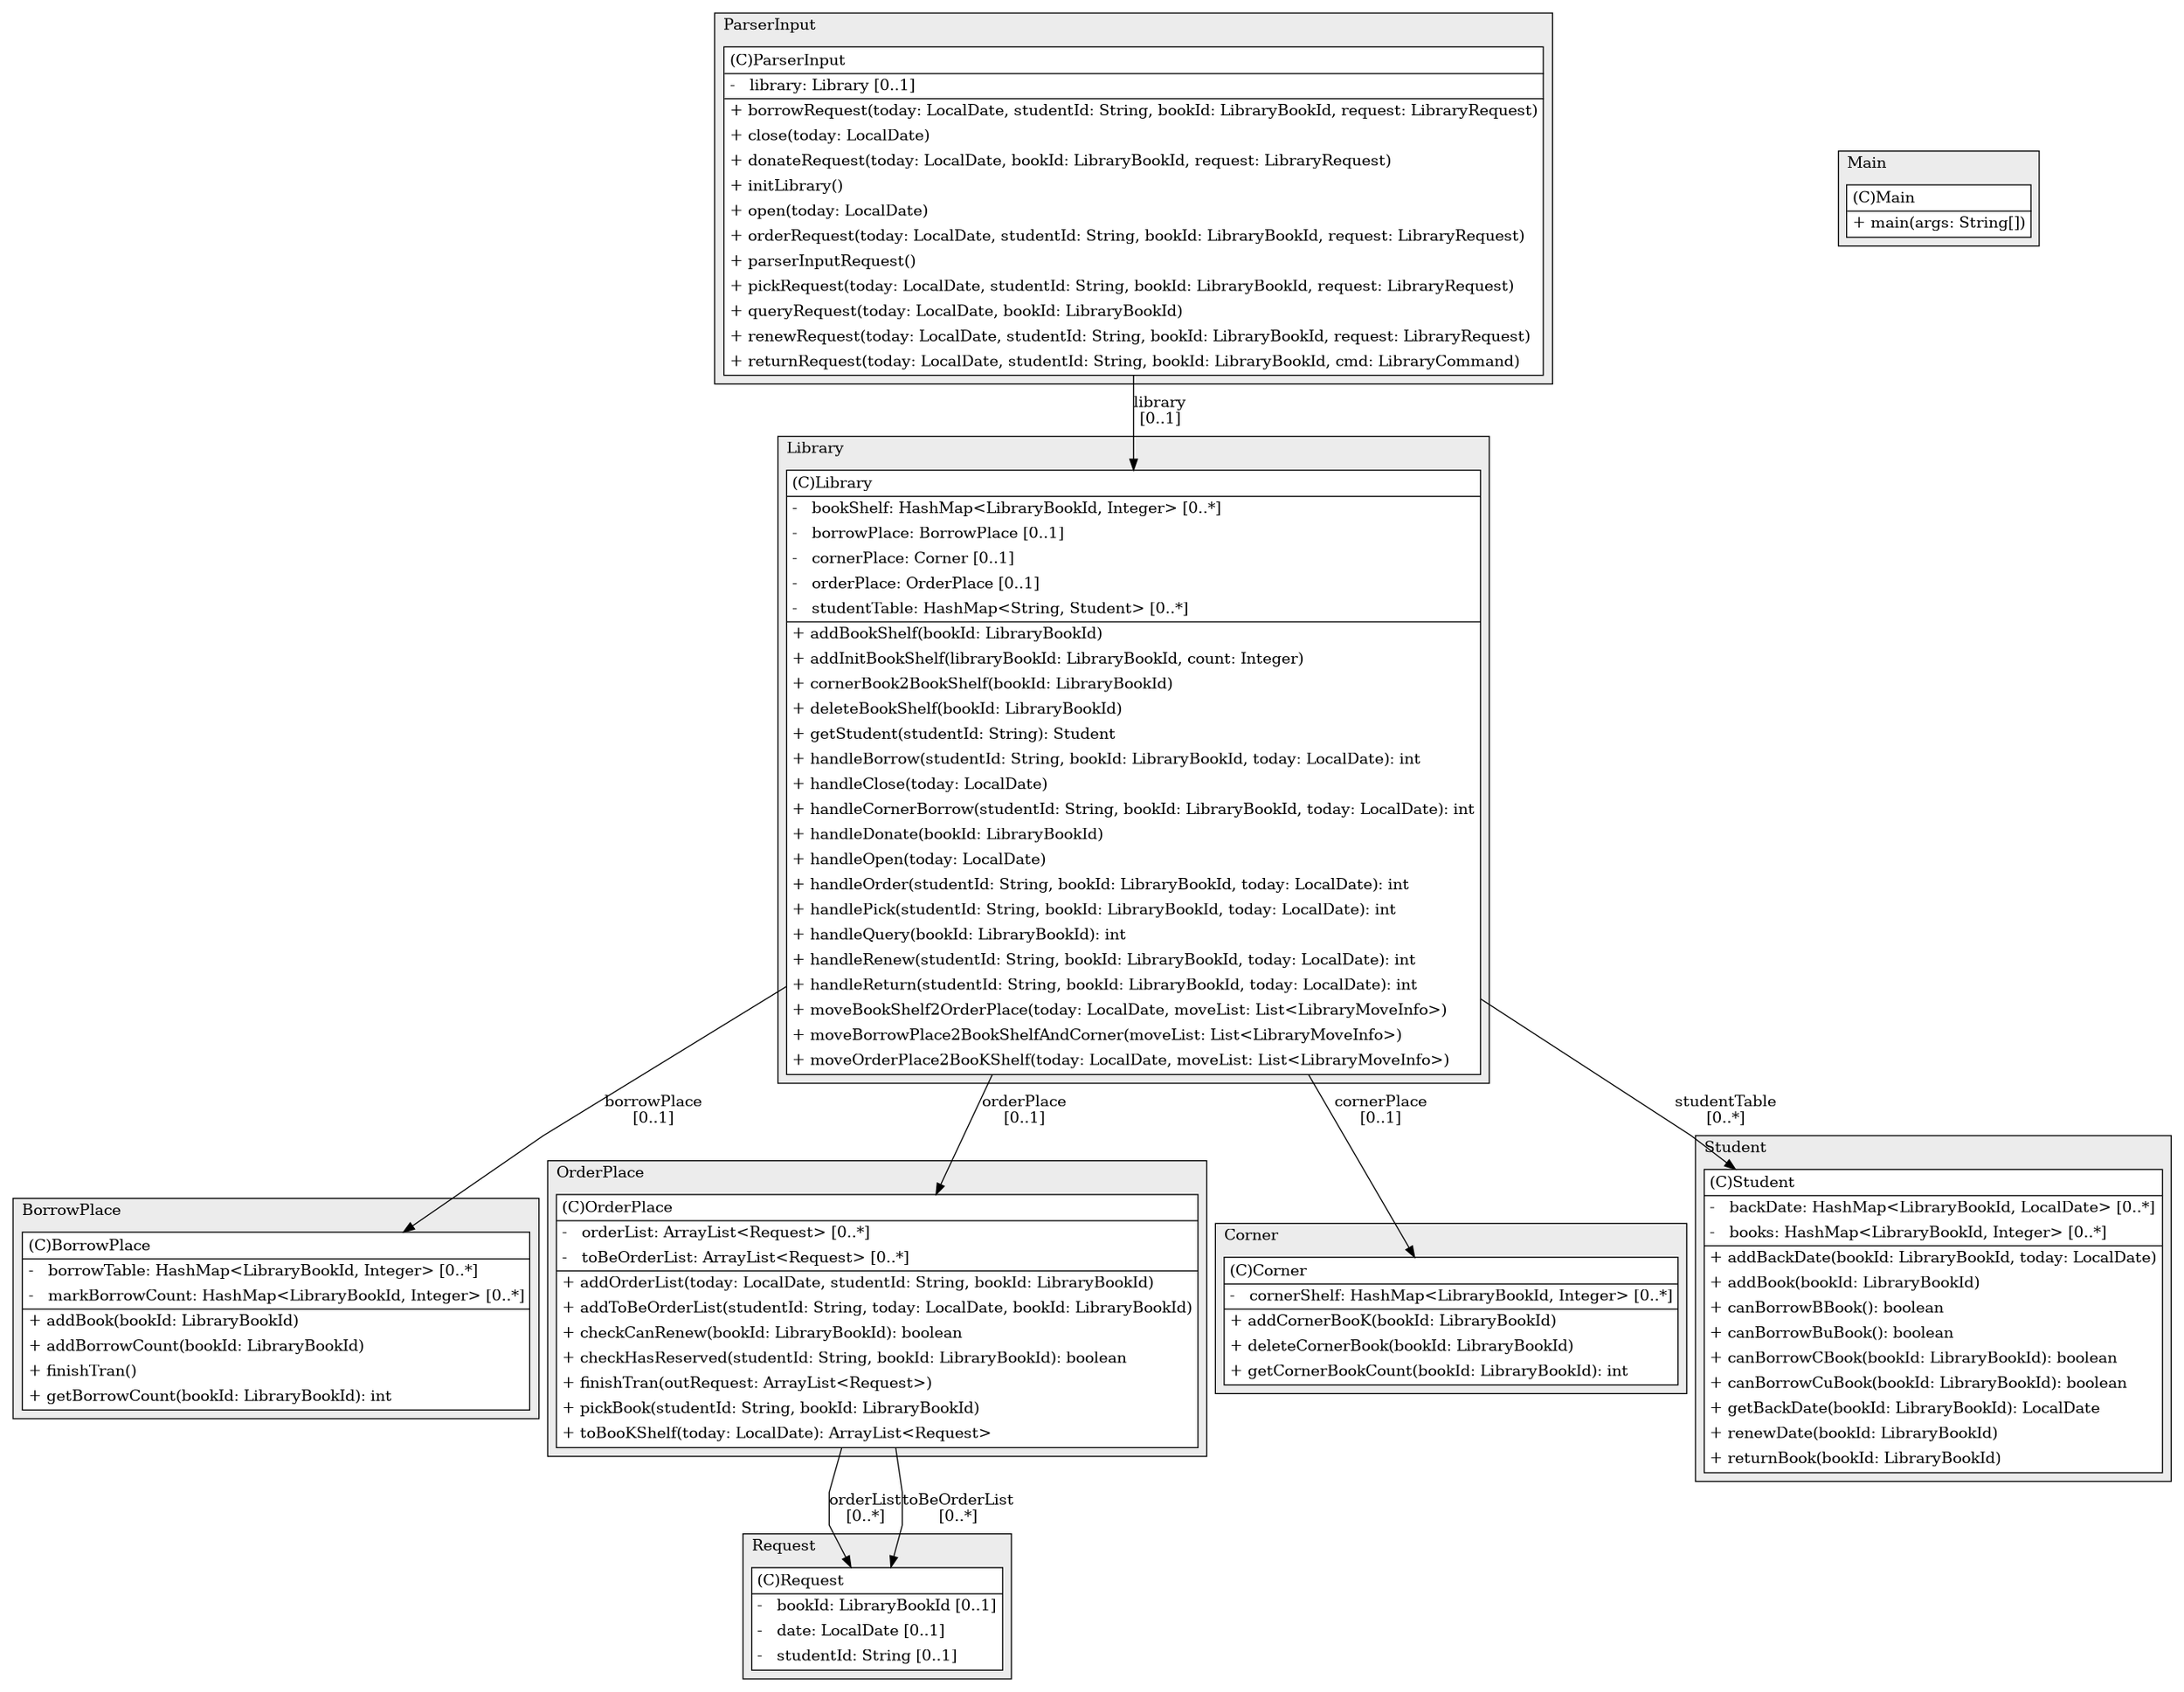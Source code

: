 @startuml

/' diagram meta data start
config=StructureConfiguration;
{
  "projectClassification": {
    "searchMode": "OpenProject", // OpenProject, AllProjects
    "includedProjects": "",
    "pathEndKeywords": "*.impl",
    "isClientPath": "",
    "isClientName": "",
    "isTestPath": "",
    "isTestName": "",
    "isMappingPath": "",
    "isMappingName": "",
    "isDataAccessPath": "",
    "isDataAccessName": "",
    "isDataStructurePath": "",
    "isDataStructureName": "",
    "isInterfaceStructuresPath": "",
    "isInterfaceStructuresName": "",
    "isEntryPointPath": "",
    "isEntryPointName": "",
    "treatFinalFieldsAsMandatory": false
  },
  "graphRestriction": {
    "classPackageExcludeFilter": "",
    "classPackageIncludeFilter": "",
    "classNameExcludeFilter": "",
    "classNameIncludeFilter": "",
    "methodNameExcludeFilter": "",
    "methodNameIncludeFilter": "",
    "removeByInheritance": "", // inheritance/annotation based filtering is done in a second step
    "removeByAnnotation": "",
    "removeByClassPackage": "", // cleanup the graph after inheritance/annotation based filtering is done
    "removeByClassName": "",
    "cutMappings": false,
    "cutEnum": true,
    "cutTests": true,
    "cutClient": true,
    "cutDataAccess": false,
    "cutInterfaceStructures": false,
    "cutDataStructures": false,
    "cutGetterAndSetter": true,
    "cutConstructors": true
  },
  "graphTraversal": {
    "forwardDepth": 6,
    "backwardDepth": 6,
    "classPackageExcludeFilter": "",
    "classPackageIncludeFilter": "",
    "classNameExcludeFilter": "",
    "classNameIncludeFilter": "",
    "methodNameExcludeFilter": "",
    "methodNameIncludeFilter": "",
    "hideMappings": false,
    "hideDataStructures": false,
    "hidePrivateMethods": true,
    "hideInterfaceCalls": true, // indirection: implementation -> interface (is hidden) -> implementation
    "onlyShowApplicationEntryPoints": false, // root node is included
    "useMethodCallsForStructureDiagram": "ForwardOnly" // ForwardOnly, BothDirections, No
  },
  "details": {
    "aggregation": "GroupByClass", // ByClass, GroupByClass, None
    "showClassGenericTypes": true,
    "showMethods": true,
    "showMethodParameterNames": true,
    "showMethodParameterTypes": true,
    "showMethodReturnType": true,
    "showPackageLevels": 2,
    "showDetailedClassStructure": true
  },
  "rootClass": "Main",
  "extensionCallbackMethod": "" // qualified.class.name#methodName - signature: public static String method(String)
}
diagram meta data end '/



digraph g {
    rankdir="TB"
    splines=polyline
    

'nodes 
subgraph cluster_1460393970 { 
   	label=BorrowPlace
	labeljust=l
	fillcolor="#ececec"
	style=filled
   
   BorrowPlace1460393970[
	label=<<TABLE BORDER="1" CELLBORDER="0" CELLPADDING="4" CELLSPACING="0">
<TR><TD ALIGN="LEFT" >(C)BorrowPlace</TD></TR>
<HR/>
<TR><TD ALIGN="LEFT" >-   borrowTable: HashMap&lt;LibraryBookId, Integer&gt; [0..*]</TD></TR>
<TR><TD ALIGN="LEFT" >-   markBorrowCount: HashMap&lt;LibraryBookId, Integer&gt; [0..*]</TD></TR>
<HR/>
<TR><TD ALIGN="LEFT" >+ addBook(bookId: LibraryBookId)</TD></TR>
<TR><TD ALIGN="LEFT" >+ addBorrowCount(bookId: LibraryBookId)</TD></TR>
<TR><TD ALIGN="LEFT" >+ finishTran()</TD></TR>
<TR><TD ALIGN="LEFT" >+ getBorrowCount(bookId: LibraryBookId): int</TD></TR>
</TABLE>>
	style=filled
	margin=0
	shape=plaintext
	fillcolor="#FFFFFF"
];
} 

subgraph cluster_1534621073 { 
   	label=Request
	labeljust=l
	fillcolor="#ececec"
	style=filled
   
   Request1534621073[
	label=<<TABLE BORDER="1" CELLBORDER="0" CELLPADDING="4" CELLSPACING="0">
<TR><TD ALIGN="LEFT" >(C)Request</TD></TR>
<HR/>
<TR><TD ALIGN="LEFT" >-   bookId: LibraryBookId [0..1]</TD></TR>
<TR><TD ALIGN="LEFT" >-   date: LocalDate [0..1]</TD></TR>
<TR><TD ALIGN="LEFT" >-   studentId: String [0..1]</TD></TR>
</TABLE>>
	style=filled
	margin=0
	shape=plaintext
	fillcolor="#FFFFFF"
];
} 

subgraph cluster_1559191943 { 
   	label=OrderPlace
	labeljust=l
	fillcolor="#ececec"
	style=filled
   
   OrderPlace1559191943[
	label=<<TABLE BORDER="1" CELLBORDER="0" CELLPADDING="4" CELLSPACING="0">
<TR><TD ALIGN="LEFT" >(C)OrderPlace</TD></TR>
<HR/>
<TR><TD ALIGN="LEFT" >-   orderList: ArrayList&lt;Request&gt; [0..*]</TD></TR>
<TR><TD ALIGN="LEFT" >-   toBeOrderList: ArrayList&lt;Request&gt; [0..*]</TD></TR>
<HR/>
<TR><TD ALIGN="LEFT" >+ addOrderList(today: LocalDate, studentId: String, bookId: LibraryBookId)</TD></TR>
<TR><TD ALIGN="LEFT" >+ addToBeOrderList(studentId: String, today: LocalDate, bookId: LibraryBookId)</TD></TR>
<TR><TD ALIGN="LEFT" >+ checkCanRenew(bookId: LibraryBookId): boolean</TD></TR>
<TR><TD ALIGN="LEFT" >+ checkHasReserved(studentId: String, bookId: LibraryBookId): boolean</TD></TR>
<TR><TD ALIGN="LEFT" >+ finishTran(outRequest: ArrayList&lt;Request&gt;)</TD></TR>
<TR><TD ALIGN="LEFT" >+ pickBook(studentId: String, bookId: LibraryBookId)</TD></TR>
<TR><TD ALIGN="LEFT" >+ toBooKShelf(today: LocalDate): ArrayList&lt;Request&gt;</TD></TR>
</TABLE>>
	style=filled
	margin=0
	shape=plaintext
	fillcolor="#FFFFFF"
];
} 

subgraph cluster_1830861979 { 
   	label=Library
	labeljust=l
	fillcolor="#ececec"
	style=filled
   
   Library1830861979[
	label=<<TABLE BORDER="1" CELLBORDER="0" CELLPADDING="4" CELLSPACING="0">
<TR><TD ALIGN="LEFT" >(C)Library</TD></TR>
<HR/>
<TR><TD ALIGN="LEFT" >-   bookShelf: HashMap&lt;LibraryBookId, Integer&gt; [0..*]</TD></TR>
<TR><TD ALIGN="LEFT" >-   borrowPlace: BorrowPlace [0..1]</TD></TR>
<TR><TD ALIGN="LEFT" >-   cornerPlace: Corner [0..1]</TD></TR>
<TR><TD ALIGN="LEFT" >-   orderPlace: OrderPlace [0..1]</TD></TR>
<TR><TD ALIGN="LEFT" >-   studentTable: HashMap&lt;String, Student&gt; [0..*]</TD></TR>
<HR/>
<TR><TD ALIGN="LEFT" >+ addBookShelf(bookId: LibraryBookId)</TD></TR>
<TR><TD ALIGN="LEFT" >+ addInitBookShelf(libraryBookId: LibraryBookId, count: Integer)</TD></TR>
<TR><TD ALIGN="LEFT" >+ cornerBook2BookShelf(bookId: LibraryBookId)</TD></TR>
<TR><TD ALIGN="LEFT" >+ deleteBookShelf(bookId: LibraryBookId)</TD></TR>
<TR><TD ALIGN="LEFT" >+ getStudent(studentId: String): Student</TD></TR>
<TR><TD ALIGN="LEFT" >+ handleBorrow(studentId: String, bookId: LibraryBookId, today: LocalDate): int</TD></TR>
<TR><TD ALIGN="LEFT" >+ handleClose(today: LocalDate)</TD></TR>
<TR><TD ALIGN="LEFT" >+ handleCornerBorrow(studentId: String, bookId: LibraryBookId, today: LocalDate): int</TD></TR>
<TR><TD ALIGN="LEFT" >+ handleDonate(bookId: LibraryBookId)</TD></TR>
<TR><TD ALIGN="LEFT" >+ handleOpen(today: LocalDate)</TD></TR>
<TR><TD ALIGN="LEFT" >+ handleOrder(studentId: String, bookId: LibraryBookId, today: LocalDate): int</TD></TR>
<TR><TD ALIGN="LEFT" >+ handlePick(studentId: String, bookId: LibraryBookId, today: LocalDate): int</TD></TR>
<TR><TD ALIGN="LEFT" >+ handleQuery(bookId: LibraryBookId): int</TD></TR>
<TR><TD ALIGN="LEFT" >+ handleRenew(studentId: String, bookId: LibraryBookId, today: LocalDate): int</TD></TR>
<TR><TD ALIGN="LEFT" >+ handleReturn(studentId: String, bookId: LibraryBookId, today: LocalDate): int</TD></TR>
<TR><TD ALIGN="LEFT" >+ moveBookShelf2OrderPlace(today: LocalDate, moveList: List&lt;LibraryMoveInfo&gt;)</TD></TR>
<TR><TD ALIGN="LEFT" >+ moveBorrowPlace2BookShelfAndCorner(moveList: List&lt;LibraryMoveInfo&gt;)</TD></TR>
<TR><TD ALIGN="LEFT" >+ moveOrderPlace2BooKShelf(today: LocalDate, moveList: List&lt;LibraryMoveInfo&gt;)</TD></TR>
</TABLE>>
	style=filled
	margin=0
	shape=plaintext
	fillcolor="#FFFFFF"
];
} 

subgraph cluster_1837272779 { 
   	label=ParserInput
	labeljust=l
	fillcolor="#ececec"
	style=filled
   
   ParserInput1837272779[
	label=<<TABLE BORDER="1" CELLBORDER="0" CELLPADDING="4" CELLSPACING="0">
<TR><TD ALIGN="LEFT" >(C)ParserInput</TD></TR>
<HR/>
<TR><TD ALIGN="LEFT" >-   library: Library [0..1]</TD></TR>
<HR/>
<TR><TD ALIGN="LEFT" >+ borrowRequest(today: LocalDate, studentId: String, bookId: LibraryBookId, request: LibraryRequest)</TD></TR>
<TR><TD ALIGN="LEFT" >+ close(today: LocalDate)</TD></TR>
<TR><TD ALIGN="LEFT" >+ donateRequest(today: LocalDate, bookId: LibraryBookId, request: LibraryRequest)</TD></TR>
<TR><TD ALIGN="LEFT" >+ initLibrary()</TD></TR>
<TR><TD ALIGN="LEFT" >+ open(today: LocalDate)</TD></TR>
<TR><TD ALIGN="LEFT" >+ orderRequest(today: LocalDate, studentId: String, bookId: LibraryBookId, request: LibraryRequest)</TD></TR>
<TR><TD ALIGN="LEFT" >+ parserInputRequest()</TD></TR>
<TR><TD ALIGN="LEFT" >+ pickRequest(today: LocalDate, studentId: String, bookId: LibraryBookId, request: LibraryRequest)</TD></TR>
<TR><TD ALIGN="LEFT" >+ queryRequest(today: LocalDate, bookId: LibraryBookId)</TD></TR>
<TR><TD ALIGN="LEFT" >+ renewRequest(today: LocalDate, studentId: String, bookId: LibraryBookId, request: LibraryRequest)</TD></TR>
<TR><TD ALIGN="LEFT" >+ returnRequest(today: LocalDate, studentId: String, bookId: LibraryBookId, cmd: LibraryCommand)</TD></TR>
</TABLE>>
	style=filled
	margin=0
	shape=plaintext
	fillcolor="#FFFFFF"
];
} 

subgraph cluster_2024169077 { 
   	label=Corner
	labeljust=l
	fillcolor="#ececec"
	style=filled
   
   Corner2024169077[
	label=<<TABLE BORDER="1" CELLBORDER="0" CELLPADDING="4" CELLSPACING="0">
<TR><TD ALIGN="LEFT" >(C)Corner</TD></TR>
<HR/>
<TR><TD ALIGN="LEFT" >-   cornerShelf: HashMap&lt;LibraryBookId, Integer&gt; [0..*]</TD></TR>
<HR/>
<TR><TD ALIGN="LEFT" >+ addCornerBooK(bookId: LibraryBookId)</TD></TR>
<TR><TD ALIGN="LEFT" >+ deleteCornerBook(bookId: LibraryBookId)</TD></TR>
<TR><TD ALIGN="LEFT" >+ getCornerBookCount(bookId: LibraryBookId): int</TD></TR>
</TABLE>>
	style=filled
	margin=0
	shape=plaintext
	fillcolor="#FFFFFF"
];
} 

subgraph cluster_214492645 { 
   	label=Student
	labeljust=l
	fillcolor="#ececec"
	style=filled
   
   Student214492645[
	label=<<TABLE BORDER="1" CELLBORDER="0" CELLPADDING="4" CELLSPACING="0">
<TR><TD ALIGN="LEFT" >(C)Student</TD></TR>
<HR/>
<TR><TD ALIGN="LEFT" >-   backDate: HashMap&lt;LibraryBookId, LocalDate&gt; [0..*]</TD></TR>
<TR><TD ALIGN="LEFT" >-   books: HashMap&lt;LibraryBookId, Integer&gt; [0..*]</TD></TR>
<HR/>
<TR><TD ALIGN="LEFT" >+ addBackDate(bookId: LibraryBookId, today: LocalDate)</TD></TR>
<TR><TD ALIGN="LEFT" >+ addBook(bookId: LibraryBookId)</TD></TR>
<TR><TD ALIGN="LEFT" >+ canBorrowBBook(): boolean</TD></TR>
<TR><TD ALIGN="LEFT" >+ canBorrowBuBook(): boolean</TD></TR>
<TR><TD ALIGN="LEFT" >+ canBorrowCBook(bookId: LibraryBookId): boolean</TD></TR>
<TR><TD ALIGN="LEFT" >+ canBorrowCuBook(bookId: LibraryBookId): boolean</TD></TR>
<TR><TD ALIGN="LEFT" >+ getBackDate(bookId: LibraryBookId): LocalDate</TD></TR>
<TR><TD ALIGN="LEFT" >+ renewDate(bookId: LibraryBookId)</TD></TR>
<TR><TD ALIGN="LEFT" >+ returnBook(bookId: LibraryBookId)</TD></TR>
</TABLE>>
	style=filled
	margin=0
	shape=plaintext
	fillcolor="#FFFFFF"
];
} 

subgraph cluster_2390489 { 
   	label=Main
	labeljust=l
	fillcolor="#ececec"
	style=filled
   
   Main2390489[
	label=<<TABLE BORDER="1" CELLBORDER="0" CELLPADDING="4" CELLSPACING="0">
<TR><TD ALIGN="LEFT" >(C)Main</TD></TR>
<HR/>
<TR><TD ALIGN="LEFT" >+ main(args: String[])</TD></TR>
</TABLE>>
	style=filled
	margin=0
	shape=plaintext
	fillcolor="#FFFFFF"
];
} 

'edges    
Library1830861979 -> BorrowPlace1460393970[label="borrowPlace
[0..1]"];
Library1830861979 -> Corner2024169077[label="cornerPlace
[0..1]"];
Library1830861979 -> OrderPlace1559191943[label="orderPlace
[0..1]"];
Library1830861979 -> Student214492645[label="studentTable
[0..*]"];
OrderPlace1559191943 -> Request1534621073[label="orderList
[0..*]"];
OrderPlace1559191943 -> Request1534621073[label="toBeOrderList
[0..*]"];
ParserInput1837272779 -> Library1830861979[label="library
[0..1]"];
    
}
@enduml